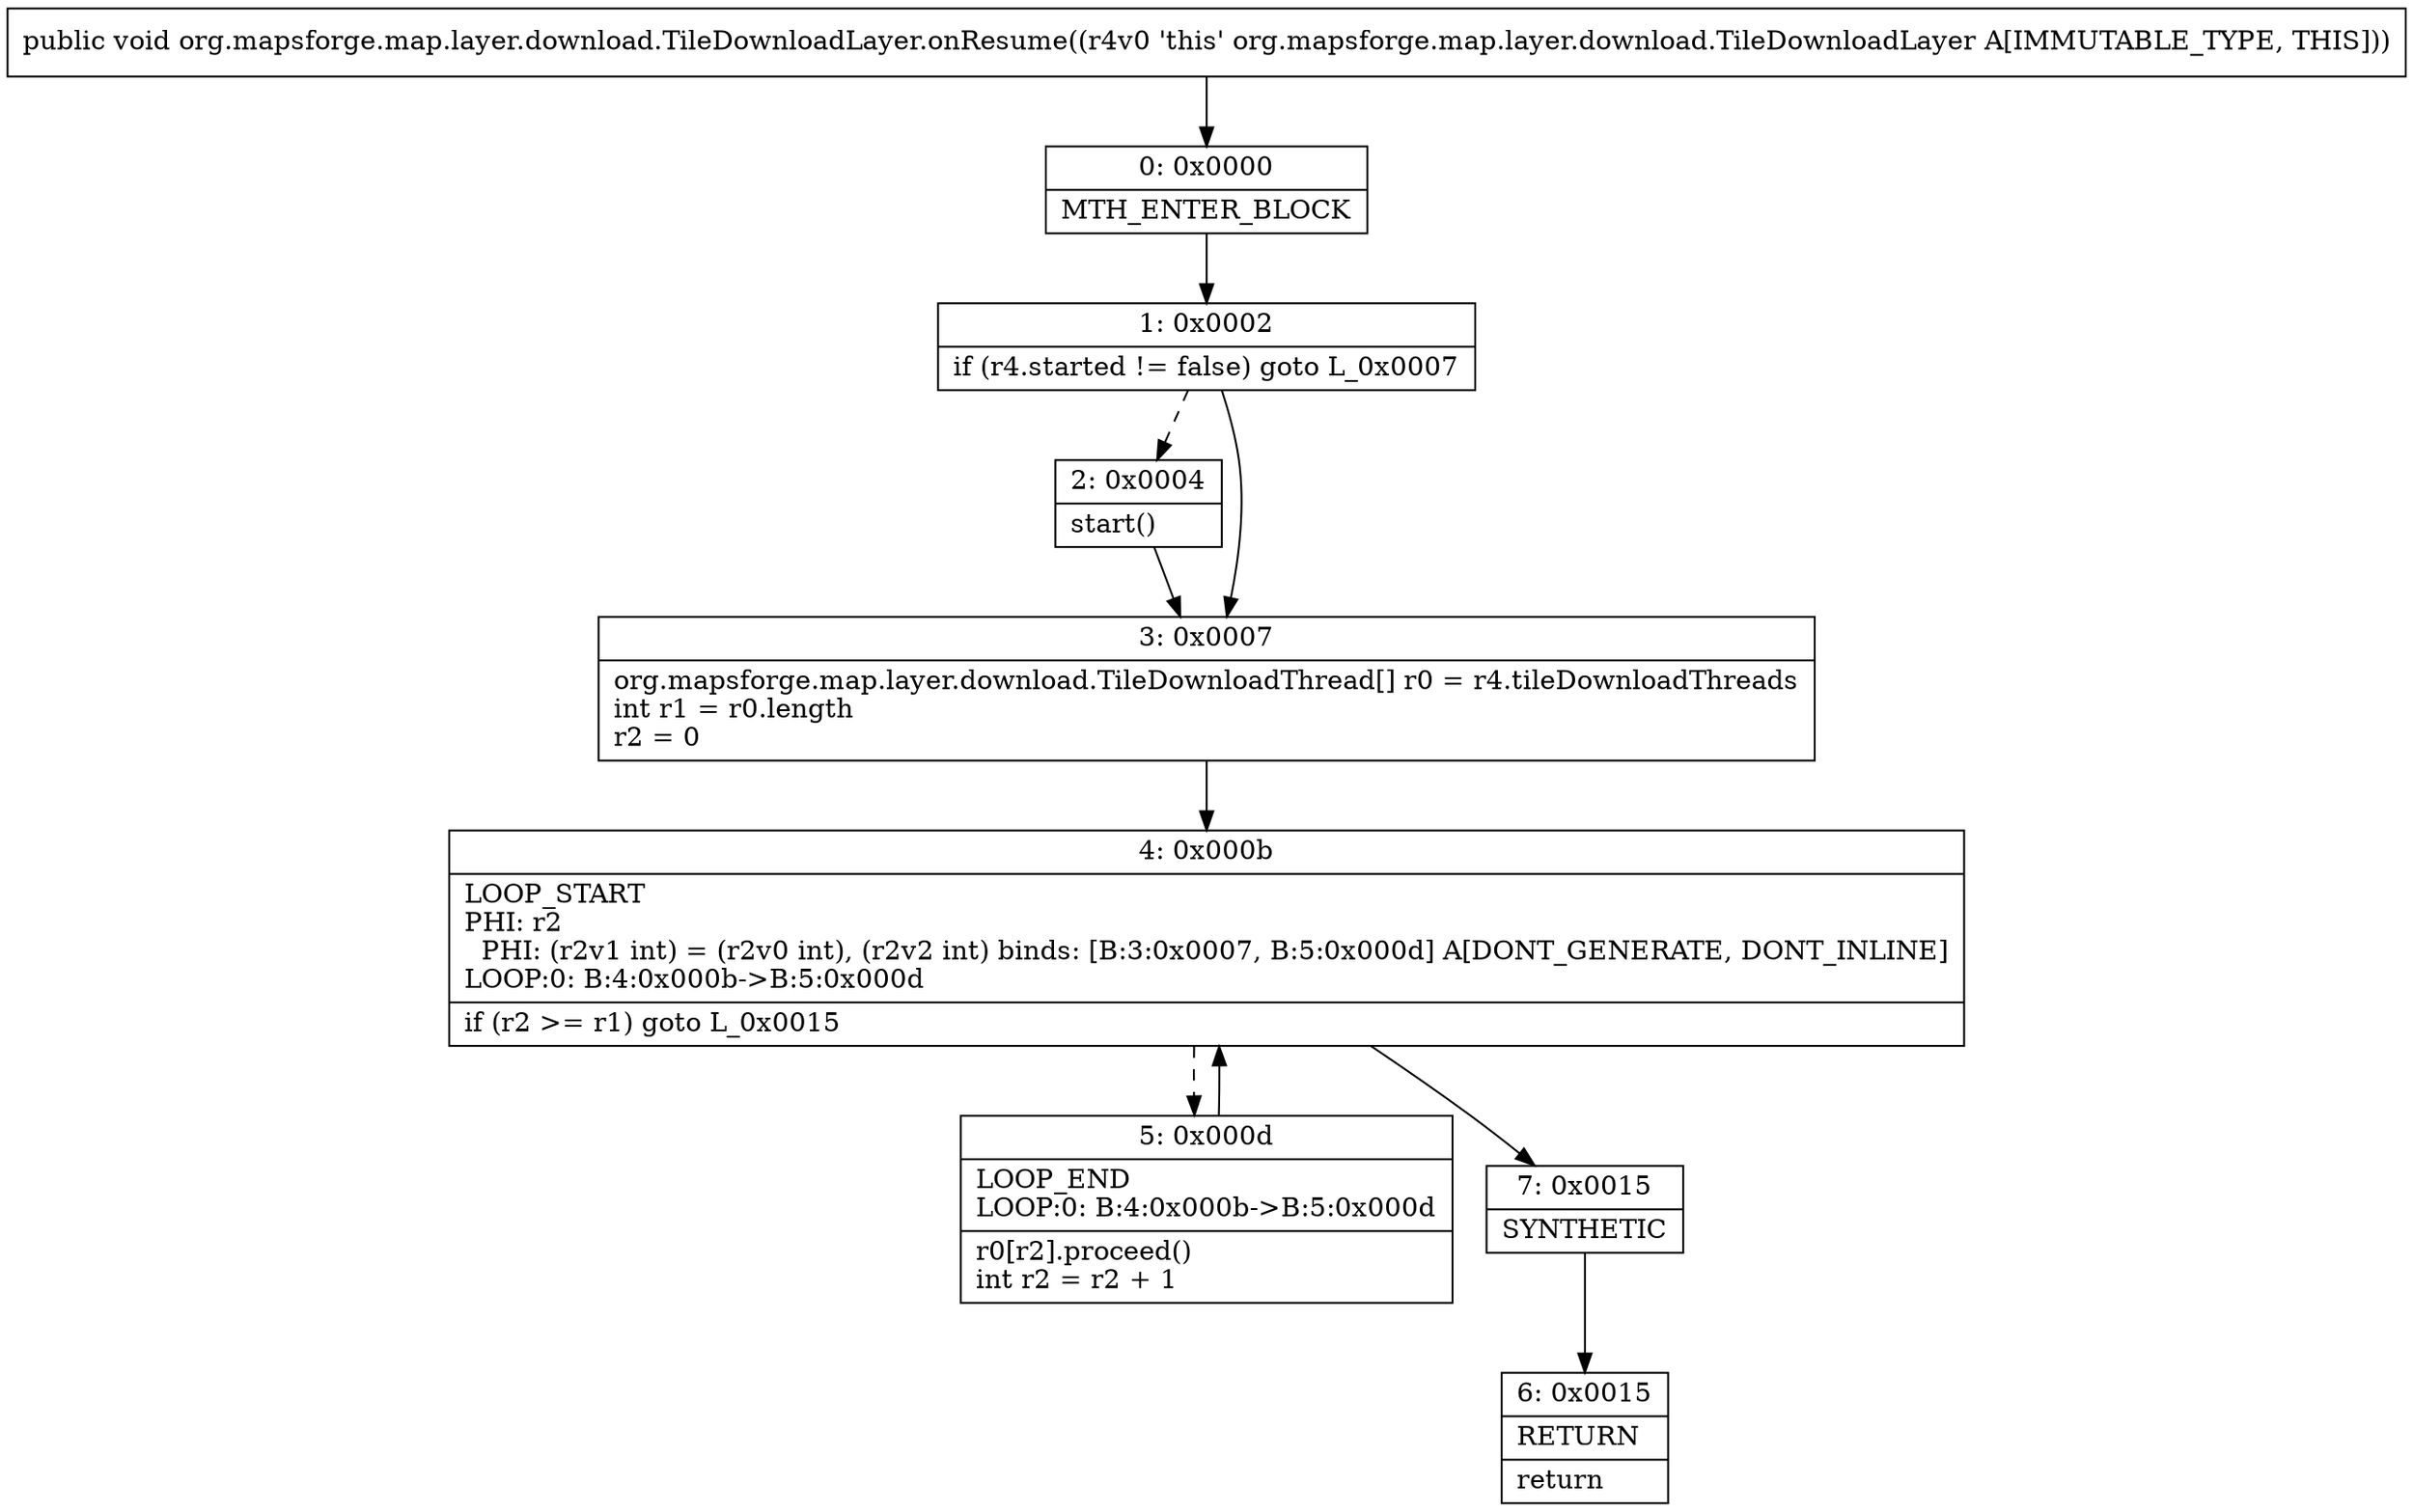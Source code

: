 digraph "CFG fororg.mapsforge.map.layer.download.TileDownloadLayer.onResume()V" {
Node_0 [shape=record,label="{0\:\ 0x0000|MTH_ENTER_BLOCK\l}"];
Node_1 [shape=record,label="{1\:\ 0x0002|if (r4.started != false) goto L_0x0007\l}"];
Node_2 [shape=record,label="{2\:\ 0x0004|start()\l}"];
Node_3 [shape=record,label="{3\:\ 0x0007|org.mapsforge.map.layer.download.TileDownloadThread[] r0 = r4.tileDownloadThreads\lint r1 = r0.length\lr2 = 0\l}"];
Node_4 [shape=record,label="{4\:\ 0x000b|LOOP_START\lPHI: r2 \l  PHI: (r2v1 int) = (r2v0 int), (r2v2 int) binds: [B:3:0x0007, B:5:0x000d] A[DONT_GENERATE, DONT_INLINE]\lLOOP:0: B:4:0x000b\-\>B:5:0x000d\l|if (r2 \>= r1) goto L_0x0015\l}"];
Node_5 [shape=record,label="{5\:\ 0x000d|LOOP_END\lLOOP:0: B:4:0x000b\-\>B:5:0x000d\l|r0[r2].proceed()\lint r2 = r2 + 1\l}"];
Node_6 [shape=record,label="{6\:\ 0x0015|RETURN\l|return\l}"];
Node_7 [shape=record,label="{7\:\ 0x0015|SYNTHETIC\l}"];
MethodNode[shape=record,label="{public void org.mapsforge.map.layer.download.TileDownloadLayer.onResume((r4v0 'this' org.mapsforge.map.layer.download.TileDownloadLayer A[IMMUTABLE_TYPE, THIS])) }"];
MethodNode -> Node_0;
Node_0 -> Node_1;
Node_1 -> Node_2[style=dashed];
Node_1 -> Node_3;
Node_2 -> Node_3;
Node_3 -> Node_4;
Node_4 -> Node_5[style=dashed];
Node_4 -> Node_7;
Node_5 -> Node_4;
Node_7 -> Node_6;
}

